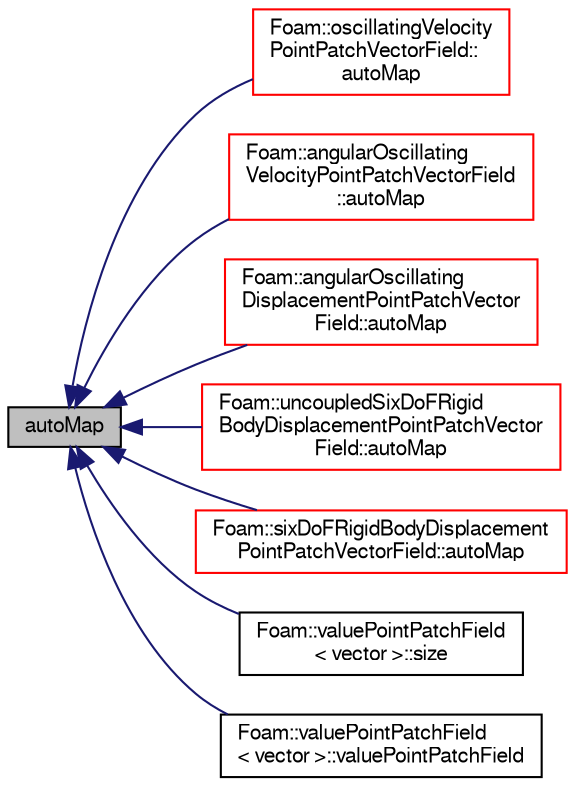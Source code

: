 digraph "autoMap"
{
  bgcolor="transparent";
  edge [fontname="FreeSans",fontsize="10",labelfontname="FreeSans",labelfontsize="10"];
  node [fontname="FreeSans",fontsize="10",shape=record];
  rankdir="LR";
  Node25 [label="autoMap",height=0.2,width=0.4,color="black", fillcolor="grey75", style="filled", fontcolor="black"];
  Node25 -> Node26 [dir="back",color="midnightblue",fontsize="10",style="solid",fontname="FreeSans"];
  Node26 [label="Foam::oscillatingVelocity\lPointPatchVectorField::\lautoMap",height=0.2,width=0.4,color="red",URL="$a23406.html#a29ce2a7cdc96cffba66b33b9ab1355a4",tooltip="Map (and resize as needed) from self given a mapping object. "];
  Node25 -> Node29 [dir="back",color="midnightblue",fontsize="10",style="solid",fontname="FreeSans"];
  Node29 [label="Foam::angularOscillating\lVelocityPointPatchVectorField\l::autoMap",height=0.2,width=0.4,color="red",URL="$a23398.html#a29ce2a7cdc96cffba66b33b9ab1355a4",tooltip="Map (and resize as needed) from self given a mapping object. "];
  Node25 -> Node32 [dir="back",color="midnightblue",fontsize="10",style="solid",fontname="FreeSans"];
  Node32 [label="Foam::angularOscillating\lDisplacementPointPatchVector\lField::autoMap",height=0.2,width=0.4,color="red",URL="$a23394.html#a29ce2a7cdc96cffba66b33b9ab1355a4",tooltip="Map (and resize as needed) from self given a mapping object. "];
  Node25 -> Node35 [dir="back",color="midnightblue",fontsize="10",style="solid",fontname="FreeSans"];
  Node35 [label="Foam::uncoupledSixDoFRigid\lBodyDisplacementPointPatchVector\lField::autoMap",height=0.2,width=0.4,color="red",URL="$a29474.html#a29ce2a7cdc96cffba66b33b9ab1355a4",tooltip="Map (and resize as needed) from self given a mapping object. "];
  Node25 -> Node38 [dir="back",color="midnightblue",fontsize="10",style="solid",fontname="FreeSans"];
  Node38 [label="Foam::sixDoFRigidBodyDisplacement\lPointPatchVectorField::autoMap",height=0.2,width=0.4,color="red",URL="$a29470.html#a29ce2a7cdc96cffba66b33b9ab1355a4",tooltip="Map (and resize as needed) from self given a mapping object. "];
  Node25 -> Node41 [dir="back",color="midnightblue",fontsize="10",style="solid",fontname="FreeSans"];
  Node41 [label="Foam::valuePointPatchField\l\< vector \>::size",height=0.2,width=0.4,color="black",URL="$a26574.html#a9facbf0a118d395c89884e45a5ca4e4b",tooltip="Return size. "];
  Node25 -> Node42 [dir="back",color="midnightblue",fontsize="10",style="solid",fontname="FreeSans"];
  Node42 [label="Foam::valuePointPatchField\l\< vector \>::valuePointPatchField",height=0.2,width=0.4,color="black",URL="$a26574.html#ad7532b7ba8c3d7bd6759e7e7c0717a6d",tooltip="Construct as copy setting internal field reference. "];
}
